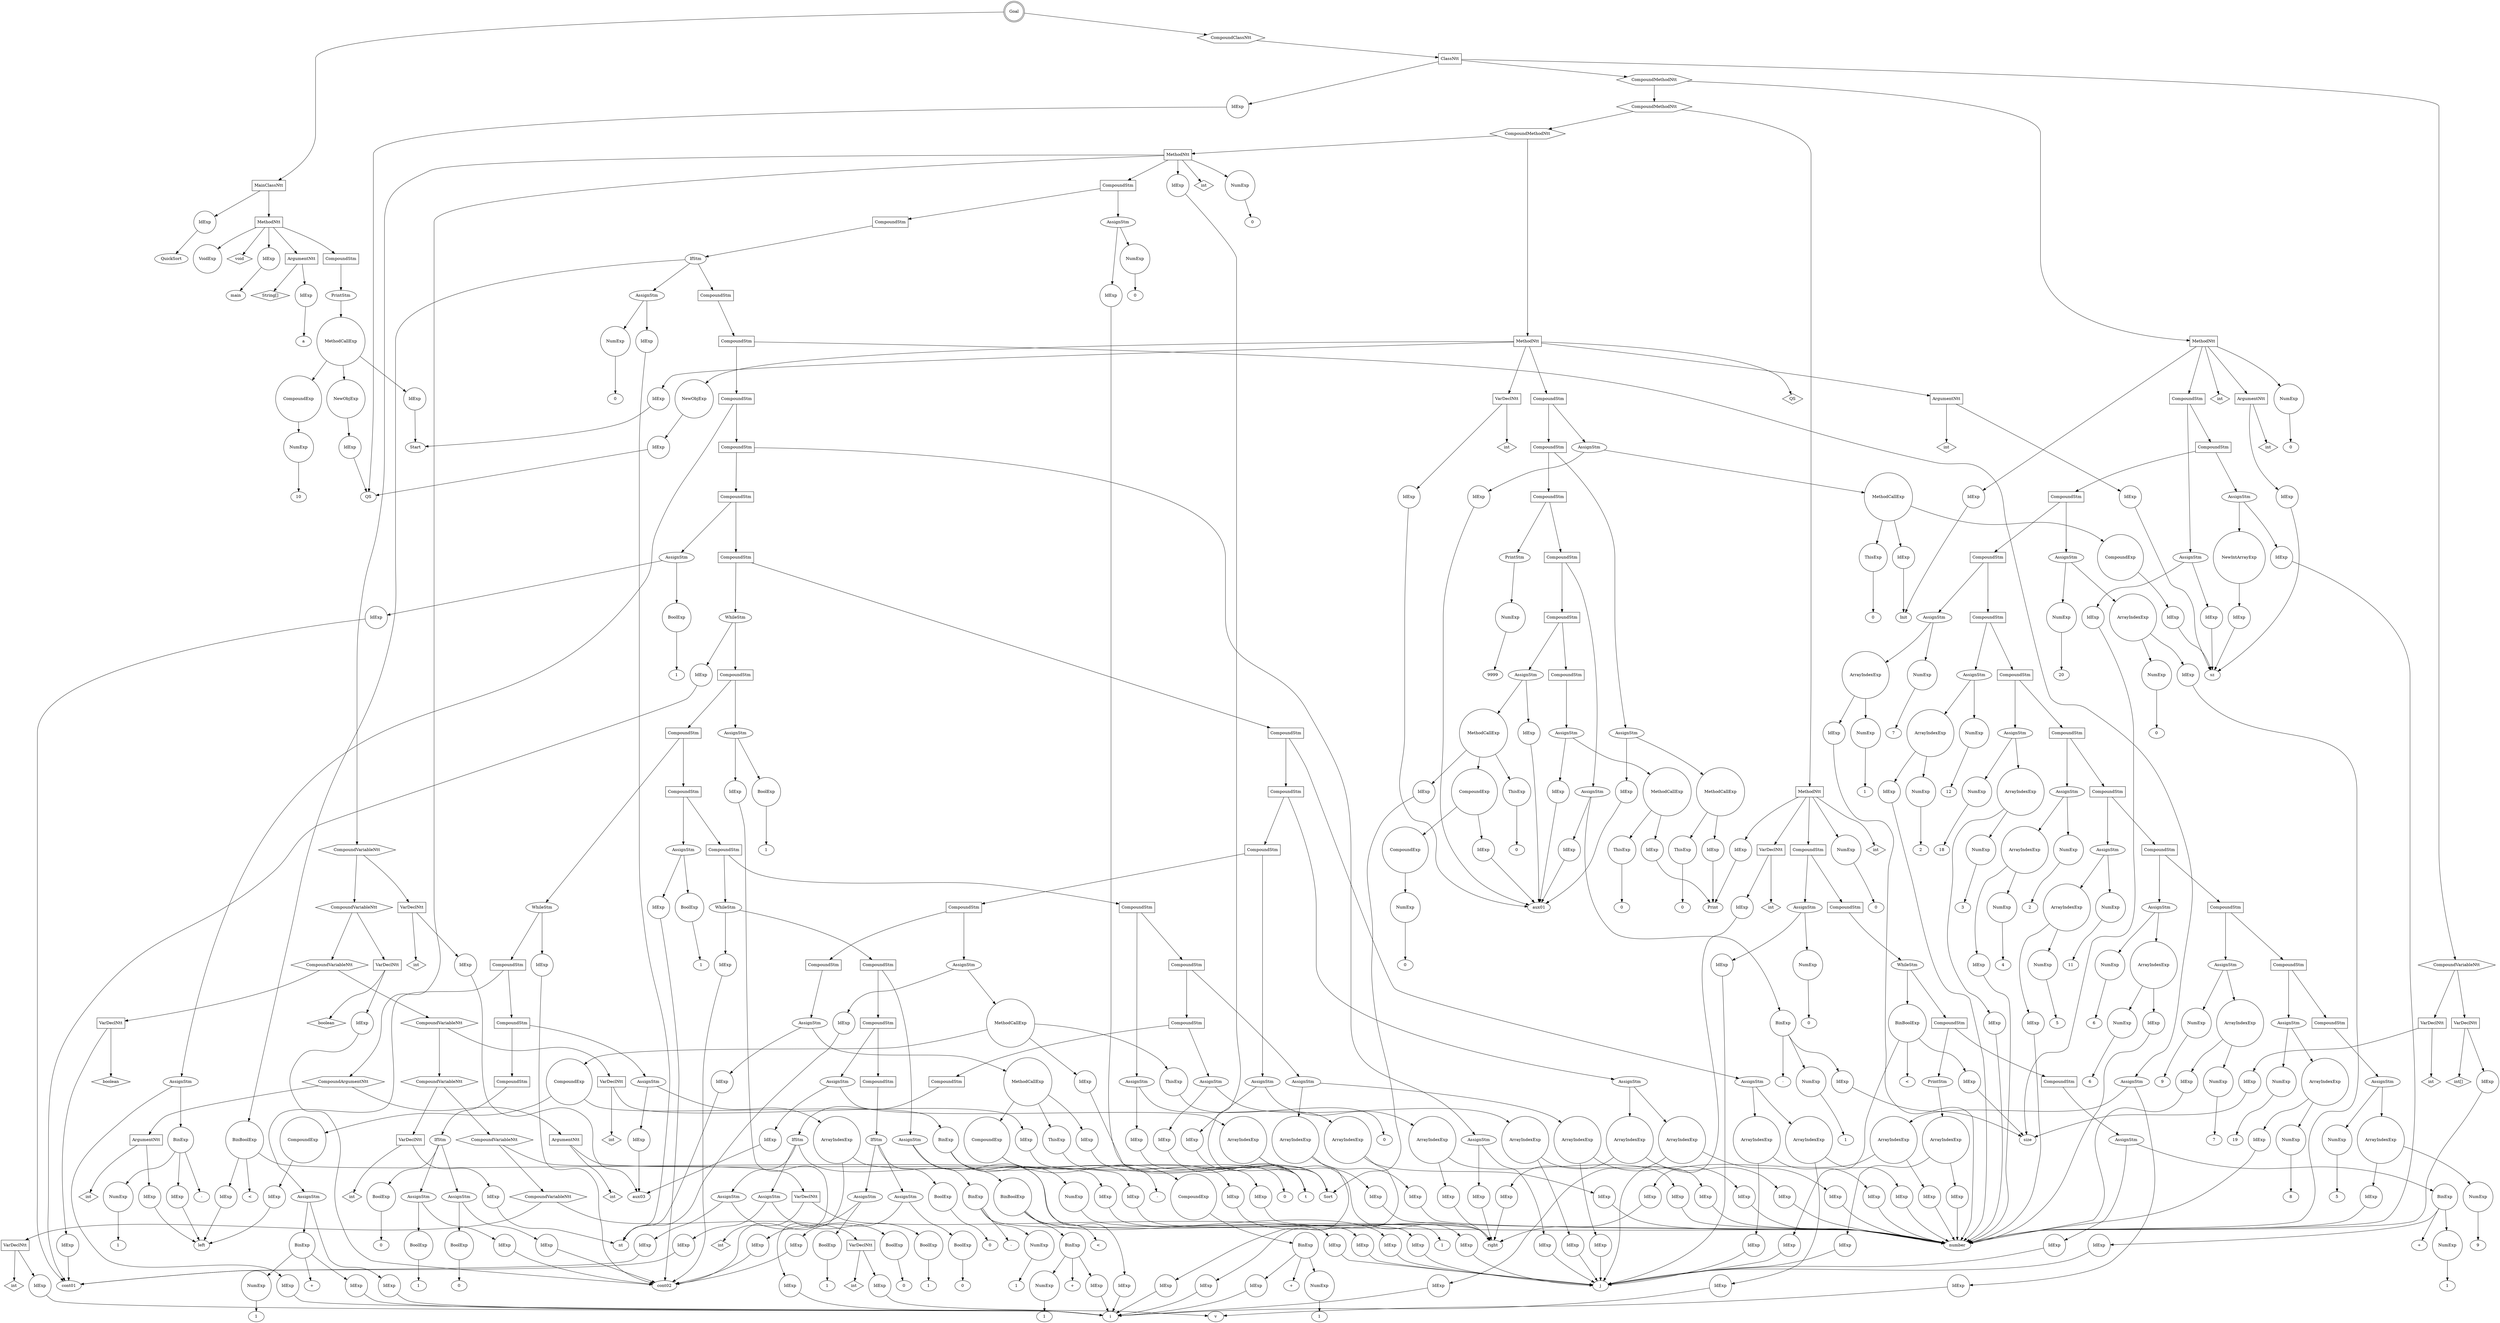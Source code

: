 digraph my_graph {
-1261397456;
-1261397456[label = "Goal", shape = "doublecircle"];
-1261397456->-1261435184;
-1261435184[label = "MainClassNtt", shape = "box"];
-1261435184->-1261434176
-1261434176[label = "IdExp", shape = "circle"];
-1261434176->-1259338288;
-1259338288[label = "QuickSort"];
-1261435184->-1250949040;
-1250949040[label = "MethodNtt", shape = "box"];
-1250949040->-1261435232;
-1261435232[label = "void", shape = "diamond" ];
-1250949040->-1261435280
-1261435280[label = "IdExp", shape = "circle"];
-1261435280->-1259338672;
-1259338672[label = "main"];
-1250949040->-1261435424;
-1261435424[label = "ArgumentNtt", shape = "box"];
-1261435424->-1261435376;
-1261435376[label = "String[]", shape = "diamond" ];
-1261435424->-1261434368
-1261434368[label = "IdExp", shape = "circle"];
-1261434368->-1259338448;
-1259338448[label = "a"];
-1250949040->-1261435136;
-1261435136[label = "CompoundStm", shape = "polygon"];
-1261435136->-1259338640;
-1259338640[label = "PrintStm", shape = "ellipse"];
-1259338640->-1261435040
-1261435040[label = "MethodCallExp", shape = "circle"];
-1261435040->-1261434608
-1261434608[label = "NewObjExp", shape = "circle"];
-1261434608->-1261434512
-1261434512[label = "IdExp", shape = "circle"];
-1261434512->-1259338512;
-1259338512[label = "QS"];
-1261435040->-1261434752
-1261434752[label = "IdExp", shape = "circle"];
-1261434752->-1259338576;
-1259338576[label = "Start"];
-1261435040->-1261434944;
-1261434944[label = "CompoundExp", shape = "circle"];
-1261434944->-1261434848
-1261434848[label = "NumExp", shape = "circle"];
-1261434848->-1261434847;
-1261434847[label = "10"];
-1250949040->-1259338736
-1259338736[label = "VoidExp", shape = "circle"];
-1261397456->-1261397408;
-1261397408[label = "CompoundClassNtt", shape = "hexagon"];
-1261397408->-1261397360;
-1261397360[label = "ClassNtt", shape = "box"];
-1261397360->-1261435712
-1261435712[label = "IdExp", shape = "circle"];
-1261435712->-1259338512;
-1259338512[label = "QS"];
-1261397360->-1261436336;
-1261436336[label = "CompoundVariableNtt", shape = "hexagon"];
-1261436336->-1261436000;
-1261436000[label = "VarDeclNtt", shape = "box"];
-1261436000->-1261435808;
-1261435808[label = "int[]", shape = "diamond" ];
-1261436000->-1261435904
-1261435904[label = "IdExp", shape = "circle"];
-1261435904->-1259338768;
-1259338768[label = "number"];
-1261436336->-1261436288;
-1261436288[label = "VarDeclNtt", shape = "box"];
-1261436288->-1261436096;
-1261436096[label = "int", shape = "diamond" ];
-1261436288->-1261436192
-1261436192[label = "IdExp", shape = "circle"];
-1261436192->-1259338832;
-1259338832[label = "size"];
-1261397360->-1261397312;
-1261397312[label = "CompoundMethodNtt", shape = "hexagon"];
-1261397312->-1261408976;
-1261408976[label = "CompoundMethodNtt", shape = "hexagon"];
-1261408976->-1261406528;
-1261406528[label = "CompoundMethodNtt", shape = "hexagon"];
-1261406528->-1250949616;
-1250949616[label = "MethodNtt", shape = "box"];
-1250949616->-1261436528;
-1261436528[label = "QS", shape = "diamond" ];
-1250949616->-1261436624
-1261436624[label = "IdExp", shape = "circle"];
-1261436624->-1259338576;
-1259338576[label = "Start"];
-1250949616->-1261436912;
-1261436912[label = "ArgumentNtt", shape = "box"];
-1261436912->-1261436720;
-1261436720[label = "int", shape = "diamond" ];
-1261436912->-1261436816
-1261436816[label = "IdExp", shape = "circle"];
-1261436816->-1259338896;
-1259338896[label = "sz"];
-1250949616->-1261431056;
-1261431056[label = "VarDeclNtt", shape = "box"];
-1261431056->-1261430864;
-1261430864[label = "int", shape = "diamond" ];
-1261431056->-1261430960
-1261430960[label = "IdExp", shape = "circle"];
-1261430960->-1259338960;
-1259338960[label = "aux01"];
-1250949616->-1261428656;
-1261428656[label = "CompoundStm", shape = "polygon"];
-1261428656->-1261428608;
-1261428608[label = "CompoundStm", shape = "polygon"];
-1261428608->-1261428560;
-1261428560[label = "CompoundStm", shape = "polygon"];
-1261428560->-1261428512;
-1261428512[label = "CompoundStm", shape = "polygon"];
-1261428512->-1261428464;
-1261428464[label = "CompoundStm", shape = "polygon"];
-1261428464->-1261428416;
-1261428416[label = "CompoundStm", shape = "polygon"];
-1261428416->-1261428368;
-1261428368[label = "AssignStm", shape = "ellipse"];
-1261428368->-1261427936
-1261427936[label = "IdExp", shape = "circle"];
-1261427936->-1259338960;
-1259338960[label = "aux01"];
-1261428368->-1261428272
-1261428272[label = "MethodCallExp", shape = "circle"];
-1261428272->-1261428032
-1261428032[label = "ThisExp", shape = "circle"];
-1261428032->-1261428031;
-1261428031[label = "0"];
-1261428272->-1261428176
-1261428176[label = "IdExp", shape = "circle"];
-1261428176->-1259339088;
-1259339088[label = "Print"];
-1261428464->-1261427840;
-1261427840[label = "AssignStm", shape = "ellipse"];
-1261427840->-1261433120
-1261433120[label = "IdExp", shape = "circle"];
-1261433120->-1259338960;
-1259338960[label = "aux01"];
-1261427840->-1261427744
-1261427744[label = "MethodCallExp", shape = "circle"];
-1261427744->-1261433216
-1261433216[label = "ThisExp", shape = "circle"];
-1261433216->-1261433215;
-1261433215[label = "0"];
-1261427744->-1261433360
-1261433360[label = "IdExp", shape = "circle"];
-1261433360->-1259339184;
-1259339184[label = "Sort"];
-1261427744->-1261433792;
-1261433792[label = "CompoundExp", shape = "circle"];
-1261433792->-1261433552;
-1261433552[label = "CompoundExp", shape = "circle"];
-1261433552->-1261433456
-1261433456[label = "NumExp", shape = "circle"];
-1261433456->-1261433455;
-1261433455[label = "0"];
-1261433792->-1261433696
-1261433696[label = "IdExp", shape = "circle"];
-1261433696->-1259338960;
-1259338960[label = "aux01"];
-1261428512->-1261433024;
-1261433024[label = "AssignStm", shape = "ellipse"];
-1261433024->-1261432592
-1261432592[label = "IdExp", shape = "circle"];
-1261432592->-1259338960;
-1259338960[label = "aux01"];
-1261433024->-1261432928;
-1261432928[label = "BinExp", shape = "circle"];
-1261432928->-1261432736
-1261432736[label = "IdExp", shape = "circle"];
-1261432736->-1259338832;
-1259338832[label = "size"];
-1261432928->-1261432927;
-1261432927[label = "-" ];
-1261432928->-1261432832
-1261432832[label = "NumExp", shape = "circle"];
-1261432832->-1261432831;
-1261432831[label = "1"];
-1261428560->-1259339152;
-1259339152[label = "PrintStm", shape = "ellipse"];
-1259339152->-1261432448
-1261432448[label = "NumExp", shape = "circle"];
-1261432448->-1261432447;
-1261432447[label = "9999"];
-1261428608->-1261432400;
-1261432400[label = "AssignStm", shape = "ellipse"];
-1261432400->-1261431968
-1261431968[label = "IdExp", shape = "circle"];
-1261431968->-1259338960;
-1259338960[label = "aux01"];
-1261432400->-1261432304
-1261432304[label = "MethodCallExp", shape = "circle"];
-1261432304->-1261432064
-1261432064[label = "ThisExp", shape = "circle"];
-1261432064->-1261432063;
-1261432063[label = "0"];
-1261432304->-1261432208
-1261432208[label = "IdExp", shape = "circle"];
-1261432208->-1259339088;
-1259339088[label = "Print"];
-1261428656->-1261431872;
-1261431872[label = "AssignStm", shape = "ellipse"];
-1261431872->-1261431200
-1261431200[label = "IdExp", shape = "circle"];
-1261431200->-1259338960;
-1259338960[label = "aux01"];
-1261431872->-1261431776
-1261431776[label = "MethodCallExp", shape = "circle"];
-1261431776->-1261431296
-1261431296[label = "ThisExp", shape = "circle"];
-1261431296->-1261431295;
-1261431295[label = "0"];
-1261431776->-1261431440
-1261431440[label = "IdExp", shape = "circle"];
-1261431440->-1259339024;
-1259339024[label = "Init"];
-1261431776->-1261431680;
-1261431680[label = "CompoundExp", shape = "circle"];
-1261431680->-1261431584
-1261431584[label = "IdExp", shape = "circle"];
-1261431584->-1259338896;
-1259338896[label = "sz"];
-1250949616->-1261428848
-1261428848[label = "NewObjExp", shape = "circle"];
-1261428848->-1261428752
-1261428752[label = "IdExp", shape = "circle"];
-1261428752->-1259338512;
-1259338512[label = "QS"];
-1261406528->-1250950320;
-1250950320[label = "MethodNtt", shape = "box"];
-1250950320->-1261428992;
-1261428992[label = "int", shape = "diamond" ];
-1250950320->-1261429088
-1261429088[label = "IdExp", shape = "circle"];
-1261429088->-1259339184;
-1259339184[label = "Sort"];
-1250950320->-1261429712;
-1261429712[label = "CompoundArgumentNtt", shape = "hexagon"];
-1261429712->-1261429376;
-1261429376[label = "ArgumentNtt", shape = "box"];
-1261429376->-1261429184;
-1261429184[label = "int", shape = "diamond" ];
-1261429376->-1261429280
-1261429280[label = "IdExp", shape = "circle"];
-1261429280->-1259339248;
-1259339248[label = "left"];
-1261429712->-1261429664;
-1261429664[label = "ArgumentNtt", shape = "box"];
-1261429664->-1261429472;
-1261429472[label = "int", shape = "diamond" ];
-1261429664->-1261429568
-1261429568[label = "IdExp", shape = "circle"];
-1261429568->-1259339312;
-1259339312[label = "right"];
-1250950320->-1261425872;
-1261425872[label = "CompoundVariableNtt", shape = "hexagon"];
-1261425872->-1261425584;
-1261425584[label = "CompoundVariableNtt", shape = "hexagon"];
-1261425584->-1261425296;
-1261425296[label = "CompoundVariableNtt", shape = "hexagon"];
-1261425296->-1261425008;
-1261425008[label = "CompoundVariableNtt", shape = "hexagon"];
-1261425008->-1261424720;
-1261424720[label = "CompoundVariableNtt", shape = "hexagon"];
-1261424720->-1261430576;
-1261430576[label = "CompoundVariableNtt", shape = "hexagon"];
-1261430576->-1261430288;
-1261430288[label = "CompoundVariableNtt", shape = "hexagon"];
-1261430288->-1261429952;
-1261429952[label = "VarDeclNtt", shape = "box"];
-1261429952->-1261429760;
-1261429760[label = "int", shape = "diamond" ];
-1261429952->-1261429856
-1261429856[label = "IdExp", shape = "circle"];
-1261429856->-1259339376;
-1259339376[label = "v"];
-1261430288->-1261430240;
-1261430240[label = "VarDeclNtt", shape = "box"];
-1261430240->-1261430048;
-1261430048[label = "int", shape = "diamond" ];
-1261430240->-1261430144
-1261430144[label = "IdExp", shape = "circle"];
-1261430144->-1259339440;
-1259339440[label = "i"];
-1261430576->-1261430528;
-1261430528[label = "VarDeclNtt", shape = "box"];
-1261430528->-1261430336;
-1261430336[label = "int", shape = "diamond" ];
-1261430528->-1261430432
-1261430432[label = "IdExp", shape = "circle"];
-1261430432->-1259339504;
-1259339504[label = "j"];
-1261424720->-1261424672;
-1261424672[label = "VarDeclNtt", shape = "box"];
-1261424672->-1261430624;
-1261430624[label = "int", shape = "diamond" ];
-1261424672->-1261430720
-1261430720[label = "IdExp", shape = "circle"];
-1261430720->-1259339568;
-1259339568[label = "nt"];
-1261425008->-1261424960;
-1261424960[label = "VarDeclNtt", shape = "box"];
-1261424960->-1261424768;
-1261424768[label = "int", shape = "diamond" ];
-1261424960->-1261424864
-1261424864[label = "IdExp", shape = "circle"];
-1261424864->-1259339632;
-1259339632[label = "t"];
-1261425296->-1261425248;
-1261425248[label = "VarDeclNtt", shape = "box"];
-1261425248->-1261425056;
-1261425056[label = "boolean", shape = "diamond" ];
-1261425248->-1261425152
-1261425152[label = "IdExp", shape = "circle"];
-1261425152->-1259339696;
-1259339696[label = "cont01"];
-1261425584->-1261425536;
-1261425536[label = "VarDeclNtt", shape = "box"];
-1261425536->-1261425344;
-1261425344[label = "boolean", shape = "diamond" ];
-1261425536->-1261425440
-1261425440[label = "IdExp", shape = "circle"];
-1261425440->-1259339760;
-1259339760[label = "cont02"];
-1261425872->-1261425824;
-1261425824[label = "VarDeclNtt", shape = "box"];
-1261425824->-1261425632;
-1261425632[label = "int", shape = "diamond" ];
-1261425824->-1261425728
-1261425728[label = "IdExp", shape = "circle"];
-1261425728->-1259335728;
-1259335728[label = "aux03"];
-1250950320->-1261406384;
-1261406384[label = "CompoundStm", shape = "polygon"];
-1261406384->-1261406336;
-1261406336[label = "CompoundStm", shape = "polygon"];
-1261406336->-1261406288;
-1261406288[label = "IfStm", shape = "ellipse"];
-1261406288->-1261426496;
-1261426496[label = "BinBoolExp", shape = "circle"];
-1261426496->-1261426256
-1261426256[label = "IdExp", shape = "circle"];
-1261426256->-1259339248;
-1259339248[label = "left"];
-1261426496->-1261426495;
-1261426495[label = "<" ];
-1261426496->-1261426400
-1261426400[label = "IdExp", shape = "circle"];
-1261426400->-1259339312;
-1259339312[label = "right"];
-1261406288->-1261412096;
-1261412096[label = "CompoundStm", shape = "polygon"];
-1261412096->-1261412048;
-1261412048[label = "CompoundStm", shape = "polygon"];
-1261412048->-1261412000;
-1261412000[label = "CompoundStm", shape = "polygon"];
-1261412000->-1261411952;
-1261411952[label = "CompoundStm", shape = "polygon"];
-1261411952->-1261411904;
-1261411904[label = "CompoundStm", shape = "polygon"];
-1261411904->-1261411856;
-1261411856[label = "CompoundStm", shape = "polygon"];
-1261411856->-1261411808;
-1261411808[label = "CompoundStm", shape = "polygon"];
-1261411808->-1261411760;
-1261411760[label = "CompoundStm", shape = "polygon"];
-1261411760->-1261411712;
-1261411712[label = "CompoundStm", shape = "polygon"];
-1261411712->-1261411664;
-1261411664[label = "CompoundStm", shape = "polygon"];
-1261411664->-1261411616;
-1261411616[label = "CompoundStm", shape = "polygon"];
-1261411616->-1261411568;
-1261411568[label = "AssignStm", shape = "ellipse"];
-1261411568->-1261410464
-1261410464[label = "IdExp", shape = "circle"];
-1261410464->-1259339568;
-1259339568[label = "nt"];
-1261411568->-1261411472
-1261411472[label = "MethodCallExp", shape = "circle"];
-1261411472->-1261410560
-1261410560[label = "ThisExp", shape = "circle"];
-1261410560->-1261410559;
-1261410559[label = "0"];
-1261411472->-1261410704
-1261410704[label = "IdExp", shape = "circle"];
-1261410704->-1259339184;
-1259339184[label = "Sort"];
-1261411472->-1261411376;
-1261411376[label = "CompoundExp", shape = "circle"];
-1261411376->-1261411136;
-1261411136[label = "CompoundExp", shape = "circle"];
-1261411136->-1261411040;
-1261411040[label = "BinExp", shape = "circle"];
-1261411040->-1261410848
-1261410848[label = "IdExp", shape = "circle"];
-1261410848->-1259339440;
-1259339440[label = "i"];
-1261411040->-1261411039;
-1261411039[label = "+" ];
-1261411040->-1261410944
-1261410944[label = "NumExp", shape = "circle"];
-1261410944->-1261410943;
-1261410943[label = "1"];
-1261411376->-1261411280
-1261411280[label = "IdExp", shape = "circle"];
-1261411280->-1259339312;
-1259339312[label = "right"];
-1261411664->-1261410368;
-1261410368[label = "AssignStm", shape = "ellipse"];
-1261410368->-1261415408
-1261415408[label = "IdExp", shape = "circle"];
-1261415408->-1259339568;
-1259339568[label = "nt"];
-1261410368->-1261410272
-1261410272[label = "MethodCallExp", shape = "circle"];
-1261410272->-1261409360
-1261409360[label = "ThisExp", shape = "circle"];
-1261409360->-1261409359;
-1261409359[label = "0"];
-1261410272->-1261409504
-1261409504[label = "IdExp", shape = "circle"];
-1261409504->-1259339184;
-1259339184[label = "Sort"];
-1261410272->-1261410176;
-1261410176[label = "CompoundExp", shape = "circle"];
-1261410176->-1261409744;
-1261409744[label = "CompoundExp", shape = "circle"];
-1261409744->-1261409648
-1261409648[label = "IdExp", shape = "circle"];
-1261409648->-1259339248;
-1259339248[label = "left"];
-1261410176->-1261410080;
-1261410080[label = "BinExp", shape = "circle"];
-1261410080->-1261409888
-1261409888[label = "IdExp", shape = "circle"];
-1261409888->-1259339440;
-1259339440[label = "i"];
-1261410080->-1261410079;
-1261410079[label = "-" ];
-1261410080->-1261409984
-1261409984[label = "NumExp", shape = "circle"];
-1261409984->-1261409983;
-1261409983[label = "1"];
-1261411712->-1261415312;
-1261415312[label = "AssignStm", shape = "ellipse"];
-1261415312->-1261415072
-1261415072[label = "ArrayIndexExp", shape = "circle"];
-1261415072->-1261414832
-1261414832[label = "IdExp", shape = "circle"];
-1261414832->-1259338768;
-1259338768[label = "number"];
-1261415072->-1261414976
-1261414976[label = "IdExp", shape = "circle"];
-1261414976->-1259339312;
-1259339312[label = "right"];
-1261415312->-1261415216
-1261415216[label = "IdExp", shape = "circle"];
-1261415216->-1259339632;
-1259339632[label = "t"];
-1261411760->-1261414736;
-1261414736[label = "AssignStm", shape = "ellipse"];
-1261414736->-1261414256
-1261414256[label = "ArrayIndexExp", shape = "circle"];
-1261414256->-1261414016
-1261414016[label = "IdExp", shape = "circle"];
-1261414016->-1259338768;
-1259338768[label = "number"];
-1261414256->-1261414160
-1261414160[label = "IdExp", shape = "circle"];
-1261414160->-1259339440;
-1259339440[label = "i"];
-1261414736->-1261414640
-1261414640[label = "ArrayIndexExp", shape = "circle"];
-1261414640->-1261414400
-1261414400[label = "IdExp", shape = "circle"];
-1261414400->-1259338768;
-1259338768[label = "number"];
-1261414640->-1261414544
-1261414544[label = "IdExp", shape = "circle"];
-1261414544->-1259339312;
-1259339312[label = "right"];
-1261411808->-1261413920;
-1261413920[label = "AssignStm", shape = "ellipse"];
-1261413920->-1261413440
-1261413440[label = "ArrayIndexExp", shape = "circle"];
-1261413440->-1261413200
-1261413200[label = "IdExp", shape = "circle"];
-1261413200->-1259338768;
-1259338768[label = "number"];
-1261413440->-1261413344
-1261413344[label = "IdExp", shape = "circle"];
-1261413344->-1259339504;
-1259339504[label = "j"];
-1261413920->-1261413824
-1261413824[label = "ArrayIndexExp", shape = "circle"];
-1261413824->-1261413584
-1261413584[label = "IdExp", shape = "circle"];
-1261413584->-1259338768;
-1259338768[label = "number"];
-1261413824->-1261413728
-1261413728[label = "IdExp", shape = "circle"];
-1261413728->-1259339440;
-1259339440[label = "i"];
-1261411856->-1261413104;
-1261413104[label = "WhileStm", shape = "ellipse"];
-1261413104->-1261422224
-1261422224[label = "IdExp", shape = "circle"];
-1261422224->-1259339696;
-1259339696[label = "cont01"];
-1261413104->-1261413056;
-1261413056[label = "CompoundStm", shape = "polygon"];
-1261413056->-1261413008;
-1261413008[label = "CompoundStm", shape = "polygon"];
-1261413008->-1261412960;
-1261412960[label = "CompoundStm", shape = "polygon"];
-1261412960->-1261412912;
-1261412912[label = "CompoundStm", shape = "polygon"];
-1261412912->-1261412864;
-1261412864[label = "CompoundStm", shape = "polygon"];
-1261412864->-1261412816;
-1261412816[label = "CompoundStm", shape = "polygon"];
-1261412816->-1261412768;
-1261412768[label = "CompoundStm", shape = "polygon"];
-1261412768->-1261412720;
-1261412720[label = "CompoundStm", shape = "polygon"];
-1261412720->-1261412672;
-1261412672[label = "IfStm", shape = "ellipse"];
-1261412672->-1261418144;
-1261418144[label = "BinBoolExp", shape = "circle"];
-1261418144->-1261417712
-1261417712[label = "IdExp", shape = "circle"];
-1261417712->-1259339504;
-1259339504[label = "j"];
-1261418144->-1261418143;
-1261418143[label = "<" ];
-1261418144->-1261418048;
-1261418048[label = "BinExp", shape = "circle"];
-1261418048->-1261417856
-1261417856[label = "IdExp", shape = "circle"];
-1261417856->-1259339440;
-1259339440[label = "i"];
-1261418048->-1261418047;
-1261418047[label = "+" ];
-1261418048->-1261417952
-1261417952[label = "NumExp", shape = "circle"];
-1261417952->-1261417951;
-1261417951[label = "1"];
-1261412672->-1261418480;
-1261418480[label = "AssignStm", shape = "ellipse"];
-1261418480->-1261418288
-1261418288[label = "IdExp", shape = "circle"];
-1261418288->-1259339696;
-1259339696[label = "cont01"];
-1261418480->-1261418384
-1261418384[label = "BoolExp", shape = "circle"];
-1261418384->-1261418383;
-1261418383[label = "0"];
-1261412672->-1261412624;
-1261412624[label = "AssignStm", shape = "ellipse"];
-1261412624->-1261412432
-1261412432[label = "IdExp", shape = "circle"];
-1261412432->-1259339696;
-1259339696[label = "cont01"];
-1261412624->-1261412528
-1261412528[label = "BoolExp", shape = "circle"];
-1261412528->-1261412527;
-1261412527[label = "1"];
-1261412768->-1261417616;
-1261417616[label = "AssignStm", shape = "ellipse"];
-1261417616->-1261417376
-1261417376[label = "ArrayIndexExp", shape = "circle"];
-1261417376->-1261417136
-1261417136[label = "IdExp", shape = "circle"];
-1261417136->-1259338768;
-1259338768[label = "number"];
-1261417376->-1261417280
-1261417280[label = "IdExp", shape = "circle"];
-1261417280->-1259339504;
-1259339504[label = "j"];
-1261417616->-1261417520
-1261417520[label = "IdExp", shape = "circle"];
-1261417520->-1259339632;
-1259339632[label = "t"];
-1261412816->-1261417040;
-1261417040[label = "AssignStm", shape = "ellipse"];
-1261417040->-1261416560
-1261416560[label = "ArrayIndexExp", shape = "circle"];
-1261416560->-1261416320
-1261416320[label = "IdExp", shape = "circle"];
-1261416320->-1259338768;
-1259338768[label = "number"];
-1261416560->-1261416464
-1261416464[label = "IdExp", shape = "circle"];
-1261416464->-1259339440;
-1259339440[label = "i"];
-1261417040->-1261416944
-1261416944[label = "ArrayIndexExp", shape = "circle"];
-1261416944->-1261416704
-1261416704[label = "IdExp", shape = "circle"];
-1261416704->-1259338768;
-1259338768[label = "number"];
-1261416944->-1261416848
-1261416848[label = "IdExp", shape = "circle"];
-1261416848->-1259339504;
-1259339504[label = "j"];
-1261412864->-1261416224;
-1261416224[label = "AssignStm", shape = "ellipse"];
-1261416224->-1261415744
-1261415744[label = "IdExp", shape = "circle"];
-1261415744->-1259339632;
-1259339632[label = "t"];
-1261416224->-1261416128
-1261416128[label = "ArrayIndexExp", shape = "circle"];
-1261416128->-1261415888
-1261415888[label = "IdExp", shape = "circle"];
-1261415888->-1259338768;
-1259338768[label = "number"];
-1261416128->-1261416032
-1261416032[label = "IdExp", shape = "circle"];
-1261416032->-1259339440;
-1259339440[label = "i"];
-1261412912->-1261415648;
-1261415648[label = "WhileStm", shape = "ellipse"];
-1261415648->-1261419344
-1261419344[label = "IdExp", shape = "circle"];
-1261419344->-1259339760;
-1259339760[label = "cont02"];
-1261415648->-1261415600;
-1261415600[label = "CompoundStm", shape = "polygon"];
-1261415600->-1261415552;
-1261415552[label = "CompoundStm", shape = "polygon"];
-1261415552->-1261415504;
-1261415504[label = "CompoundStm", shape = "polygon"];
-1261415504->-1261415456;
-1261415456[label = "IfStm", shape = "ellipse"];
-1261415456->-1261420928
-1261420928[label = "BoolExp", shape = "circle"];
-1261420928->-1261420927;
-1261420927[label = "0"];
-1261415456->-1261421264;
-1261421264[label = "AssignStm", shape = "ellipse"];
-1261421264->-1261421072
-1261421072[label = "IdExp", shape = "circle"];
-1261421072->-1259339760;
-1259339760[label = "cont02"];
-1261421264->-1261421168
-1261421168[label = "BoolExp", shape = "circle"];
-1261421168->-1261421167;
-1261421167[label = "0"];
-1261415456->-1261421552;
-1261421552[label = "AssignStm", shape = "ellipse"];
-1261421552->-1261421360
-1261421360[label = "IdExp", shape = "circle"];
-1261421360->-1259339760;
-1259339760[label = "cont02"];
-1261421552->-1261421456
-1261421456[label = "BoolExp", shape = "circle"];
-1261421456->-1261421455;
-1261421455[label = "1"];
-1261415552->-1261420496;
-1261420496[label = "AssignStm", shape = "ellipse"];
-1261420496->-1261420016
-1261420016[label = "IdExp", shape = "circle"];
-1261420016->-1259335728;
-1259335728[label = "aux03"];
-1261420496->-1261420400
-1261420400[label = "ArrayIndexExp", shape = "circle"];
-1261420400->-1261420160
-1261420160[label = "IdExp", shape = "circle"];
-1261420160->-1259338768;
-1259338768[label = "number"];
-1261420400->-1261420304
-1261420304[label = "IdExp", shape = "circle"];
-1261420304->-1259339504;
-1259339504[label = "j"];
-1261415600->-1261419920;
-1261419920[label = "AssignStm", shape = "ellipse"];
-1261419920->-1261419488
-1261419488[label = "IdExp", shape = "circle"];
-1261419488->-1259339504;
-1259339504[label = "j"];
-1261419920->-1261419824;
-1261419824[label = "BinExp", shape = "circle"];
-1261419824->-1261419632
-1261419632[label = "IdExp", shape = "circle"];
-1261419632->-1259339504;
-1259339504[label = "j"];
-1261419824->-1261419823;
-1261419823[label = "-" ];
-1261419824->-1261419728
-1261419728[label = "NumExp", shape = "circle"];
-1261419728->-1261419727;
-1261419727[label = "1"];
-1261412960->-1261419248;
-1261419248[label = "AssignStm", shape = "ellipse"];
-1261419248->-1261419056
-1261419056[label = "IdExp", shape = "circle"];
-1261419056->-1259339760;
-1259339760[label = "cont02"];
-1261419248->-1261419152
-1261419152[label = "BoolExp", shape = "circle"];
-1261419152->-1261419151;
-1261419151[label = "1"];
-1261413008->-1261418960;
-1261418960[label = "WhileStm", shape = "ellipse"];
-1261418960->-1261422656
-1261422656[label = "IdExp", shape = "circle"];
-1261422656->-1259339760;
-1259339760[label = "cont02"];
-1261418960->-1261418912;
-1261418912[label = "CompoundStm", shape = "polygon"];
-1261418912->-1261418864;
-1261418864[label = "CompoundStm", shape = "polygon"];
-1261418864->-1261418816;
-1261418816[label = "CompoundStm", shape = "polygon"];
-1261418816->-1261418768;
-1261418768[label = "IfStm", shape = "ellipse"];
-1261418768->-1261424240
-1261424240[label = "BoolExp", shape = "circle"];
-1261424240->-1261424239;
-1261424239[label = "0"];
-1261418768->-1261424576;
-1261424576[label = "AssignStm", shape = "ellipse"];
-1261424576->-1261424384
-1261424384[label = "IdExp", shape = "circle"];
-1261424384->-1259339760;
-1259339760[label = "cont02"];
-1261424576->-1261424480
-1261424480[label = "BoolExp", shape = "circle"];
-1261424480->-1261424479;
-1261424479[label = "0"];
-1261418768->-1261418720;
-1261418720[label = "AssignStm", shape = "ellipse"];
-1261418720->-1261418528
-1261418528[label = "IdExp", shape = "circle"];
-1261418528->-1259339760;
-1259339760[label = "cont02"];
-1261418720->-1261418624
-1261418624[label = "BoolExp", shape = "circle"];
-1261418624->-1261418623;
-1261418623[label = "1"];
-1261418864->-1261423808;
-1261423808[label = "AssignStm", shape = "ellipse"];
-1261423808->-1261423328
-1261423328[label = "IdExp", shape = "circle"];
-1261423328->-1259335728;
-1259335728[label = "aux03"];
-1261423808->-1261423712
-1261423712[label = "ArrayIndexExp", shape = "circle"];
-1261423712->-1261423472
-1261423472[label = "IdExp", shape = "circle"];
-1261423472->-1259338768;
-1259338768[label = "number"];
-1261423712->-1261423616
-1261423616[label = "IdExp", shape = "circle"];
-1261423616->-1259339440;
-1259339440[label = "i"];
-1261418912->-1261423232;
-1261423232[label = "AssignStm", shape = "ellipse"];
-1261423232->-1261422800
-1261422800[label = "IdExp", shape = "circle"];
-1261422800->-1259339440;
-1259339440[label = "i"];
-1261423232->-1261423136;
-1261423136[label = "BinExp", shape = "circle"];
-1261423136->-1261422944
-1261422944[label = "IdExp", shape = "circle"];
-1261422944->-1259339440;
-1259339440[label = "i"];
-1261423136->-1261423135;
-1261423135[label = "+" ];
-1261423136->-1261423040
-1261423040[label = "NumExp", shape = "circle"];
-1261423040->-1261423039;
-1261423039[label = "1"];
-1261413056->-1261422560;
-1261422560[label = "AssignStm", shape = "ellipse"];
-1261422560->-1261422368
-1261422368[label = "IdExp", shape = "circle"];
-1261422368->-1259339760;
-1259339760[label = "cont02"];
-1261422560->-1261422464
-1261422464[label = "BoolExp", shape = "circle"];
-1261422464->-1261422463;
-1261422463[label = "1"];
-1261411904->-1261422128;
-1261422128[label = "AssignStm", shape = "ellipse"];
-1261422128->-1261421936
-1261421936[label = "IdExp", shape = "circle"];
-1261421936->-1259339696;
-1259339696[label = "cont01"];
-1261422128->-1261422032
-1261422032[label = "BoolExp", shape = "circle"];
-1261422032->-1261422031;
-1261422031[label = "1"];
-1261411952->-1261421840;
-1261421840[label = "AssignStm", shape = "ellipse"];
-1261421840->-1261421600
-1261421600[label = "IdExp", shape = "circle"];
-1261421600->-1259339504;
-1259339504[label = "j"];
-1261421840->-1261421744
-1261421744[label = "IdExp", shape = "circle"];
-1261421744->-1259339312;
-1259339312[label = "right"];
-1261412000->-1261427648;
-1261427648[label = "AssignStm", shape = "ellipse"];
-1261427648->-1261427216
-1261427216[label = "IdExp", shape = "circle"];
-1261427216->-1259339440;
-1259339440[label = "i"];
-1261427648->-1261427552;
-1261427552[label = "BinExp", shape = "circle"];
-1261427552->-1261427360
-1261427360[label = "IdExp", shape = "circle"];
-1261427360->-1259339248;
-1259339248[label = "left"];
-1261427552->-1261427551;
-1261427551[label = "-" ];
-1261427552->-1261427456
-1261427456[label = "NumExp", shape = "circle"];
-1261427456->-1261427455;
-1261427455[label = "1"];
-1261412048->-1261427120;
-1261427120[label = "AssignStm", shape = "ellipse"];
-1261427120->-1261426640
-1261426640[label = "IdExp", shape = "circle"];
-1261426640->-1259339376;
-1259339376[label = "v"];
-1261427120->-1261427024
-1261427024[label = "ArrayIndexExp", shape = "circle"];
-1261427024->-1261426784
-1261426784[label = "IdExp", shape = "circle"];
-1261426784->-1259338768;
-1259338768[label = "number"];
-1261427024->-1261426928
-1261426928[label = "IdExp", shape = "circle"];
-1261426928->-1259339312;
-1259339312[label = "right"];
-1261406288->-1261406240;
-1261406240[label = "AssignStm", shape = "ellipse"];
-1261406240->-1261412192
-1261412192[label = "IdExp", shape = "circle"];
-1261412192->-1259339568;
-1259339568[label = "nt"];
-1261406240->-1261412288
-1261412288[label = "NumExp", shape = "circle"];
-1261412288->-1261412287;
-1261412287[label = "0"];
-1261406384->-1261426160;
-1261426160[label = "AssignStm", shape = "ellipse"];
-1261426160->-1261425968
-1261425968[label = "IdExp", shape = "circle"];
-1261425968->-1259339632;
-1259339632[label = "t"];
-1261426160->-1261426064
-1261426064[label = "NumExp", shape = "circle"];
-1261426064->-1261426063;
-1261426063[label = "0"];
-1250950320->-1261406432
-1261406432[label = "NumExp", shape = "circle"];
-1261406432->-1261406431;
-1261406431[label = "0"];
-1261408976->-1250950384;
-1250950384[label = "MethodNtt", shape = "box"];
-1250950384->-1261406576;
-1261406576[label = "int", shape = "diamond" ];
-1250950384->-1261406672
-1261406672[label = "IdExp", shape = "circle"];
-1261406672->-1259339088;
-1259339088[label = "Print"];
-1250950384->-1261406960;
-1261406960[label = "VarDeclNtt", shape = "box"];
-1261406960->-1261406768;
-1261406768[label = "int", shape = "diamond" ];
-1261406960->-1261406864
-1261406864[label = "IdExp", shape = "circle"];
-1261406864->-1259339504;
-1259339504[label = "j"];
-1250950384->-1261408832;
-1261408832[label = "CompoundStm", shape = "polygon"];
-1261408832->-1261408784;
-1261408784[label = "CompoundStm", shape = "polygon"];
-1261408784->-1261408736;
-1261408736[label = "WhileStm", shape = "ellipse"];
-1261408736->-1261407632;
-1261407632[label = "BinBoolExp", shape = "circle"];
-1261407632->-1261407392
-1261407392[label = "IdExp", shape = "circle"];
-1261407392->-1259339504;
-1259339504[label = "j"];
-1261407632->-1261407631;
-1261407631[label = "<" ];
-1261407632->-1261407536
-1261407536[label = "IdExp", shape = "circle"];
-1261407536->-1259338832;
-1259338832[label = "size"];
-1261408736->-1261408688;
-1261408688[label = "CompoundStm", shape = "polygon"];
-1261408688->-1261408640;
-1261408640[label = "CompoundStm", shape = "polygon"];
-1261408640->-1261408592;
-1261408592[label = "AssignStm", shape = "ellipse"];
-1261408592->-1261408160
-1261408160[label = "IdExp", shape = "circle"];
-1261408160->-1259339504;
-1259339504[label = "j"];
-1261408592->-1261408496;
-1261408496[label = "BinExp", shape = "circle"];
-1261408496->-1261408304
-1261408304[label = "IdExp", shape = "circle"];
-1261408304->-1259339504;
-1259339504[label = "j"];
-1261408496->-1261408495;
-1261408495[label = "+" ];
-1261408496->-1261408400
-1261408400[label = "NumExp", shape = "circle"];
-1261408400->-1261408399;
-1261408399[label = "1"];
-1261408688->-1259335792;
-1259335792[label = "PrintStm", shape = "ellipse"];
-1259335792->-1261408016
-1261408016[label = "ArrayIndexExp", shape = "circle"];
-1261408016->-1261407776
-1261407776[label = "IdExp", shape = "circle"];
-1261407776->-1259338768;
-1259338768[label = "number"];
-1261408016->-1261407920
-1261407920[label = "IdExp", shape = "circle"];
-1261407920->-1259339504;
-1259339504[label = "j"];
-1261408832->-1261407296;
-1261407296[label = "AssignStm", shape = "ellipse"];
-1261407296->-1261407104
-1261407104[label = "IdExp", shape = "circle"];
-1261407104->-1259339504;
-1259339504[label = "j"];
-1261407296->-1261407200
-1261407200[label = "NumExp", shape = "circle"];
-1261407200->-1261407199;
-1261407199[label = "0"];
-1250950384->-1261408880
-1261408880[label = "NumExp", shape = "circle"];
-1261408880->-1261408879;
-1261408879[label = "0"];
-1261397312->-1250950448;
-1250950448[label = "MethodNtt", shape = "box"];
-1250950448->-1261409024;
-1261409024[label = "int", shape = "diamond" ];
-1250950448->-1261409120
-1261409120[label = "IdExp", shape = "circle"];
-1261409120->-1259339024;
-1259339024[label = "Init"];
-1250950448->-1261403264;
-1261403264[label = "ArgumentNtt", shape = "box"];
-1261403264->-1261409216;
-1261409216[label = "int", shape = "diamond" ];
-1261403264->-1261403168
-1261403168[label = "IdExp", shape = "circle"];
-1261403168->-1259338896;
-1259338896[label = "sz"];
-1250950448->-1261397168;
-1261397168[label = "CompoundStm", shape = "polygon"];
-1261397168->-1261397120;
-1261397120[label = "CompoundStm", shape = "polygon"];
-1261397120->-1261397072;
-1261397072[label = "CompoundStm", shape = "polygon"];
-1261397072->-1261397024;
-1261397024[label = "CompoundStm", shape = "polygon"];
-1261397024->-1261403120;
-1261403120[label = "CompoundStm", shape = "polygon"];
-1261403120->-1261403072;
-1261403072[label = "CompoundStm", shape = "polygon"];
-1261403072->-1261403024;
-1261403024[label = "CompoundStm", shape = "polygon"];
-1261403024->-1261402976;
-1261402976[label = "CompoundStm", shape = "polygon"];
-1261402976->-1261402928;
-1261402928[label = "CompoundStm", shape = "polygon"];
-1261402928->-1261402880;
-1261402880[label = "CompoundStm", shape = "polygon"];
-1261402880->-1261402832;
-1261402832[label = "CompoundStm", shape = "polygon"];
-1261402832->-1261402784;
-1261402784[label = "CompoundStm", shape = "polygon"];
-1261402784->-1261402736;
-1261402736[label = "AssignStm", shape = "ellipse"];
-1261402736->-1261402544
-1261402544[label = "ArrayIndexExp", shape = "circle"];
-1261402544->-1261402352
-1261402352[label = "IdExp", shape = "circle"];
-1261402352->-1259338768;
-1259338768[label = "number"];
-1261402544->-1261402448
-1261402448[label = "NumExp", shape = "circle"];
-1261402448->-1261402447;
-1261402447[label = "9"];
-1261402736->-1261402640
-1261402640[label = "NumExp", shape = "circle"];
-1261402640->-1261402639;
-1261402639[label = "5"];
-1261402832->-1261402256;
-1261402256[label = "AssignStm", shape = "ellipse"];
-1261402256->-1261402064
-1261402064[label = "ArrayIndexExp", shape = "circle"];
-1261402064->-1261401872
-1261401872[label = "IdExp", shape = "circle"];
-1261401872->-1259338768;
-1259338768[label = "number"];
-1261402064->-1261401968
-1261401968[label = "NumExp", shape = "circle"];
-1261401968->-1261401967;
-1261401967[label = "8"];
-1261402256->-1261402160
-1261402160[label = "NumExp", shape = "circle"];
-1261402160->-1261402159;
-1261402159[label = "19"];
-1261402880->-1261401776;
-1261401776[label = "AssignStm", shape = "ellipse"];
-1261401776->-1261401584
-1261401584[label = "ArrayIndexExp", shape = "circle"];
-1261401584->-1261401392
-1261401392[label = "IdExp", shape = "circle"];
-1261401392->-1259338768;
-1259338768[label = "number"];
-1261401584->-1261401488
-1261401488[label = "NumExp", shape = "circle"];
-1261401488->-1261401487;
-1261401487[label = "7"];
-1261401776->-1261401680
-1261401680[label = "NumExp", shape = "circle"];
-1261401680->-1261401679;
-1261401679[label = "9"];
-1261402928->-1261401296;
-1261401296[label = "AssignStm", shape = "ellipse"];
-1261401296->-1261401104
-1261401104[label = "ArrayIndexExp", shape = "circle"];
-1261401104->-1261400912
-1261400912[label = "IdExp", shape = "circle"];
-1261400912->-1259338768;
-1259338768[label = "number"];
-1261401104->-1261401008
-1261401008[label = "NumExp", shape = "circle"];
-1261401008->-1261401007;
-1261401007[label = "6"];
-1261401296->-1261401200
-1261401200[label = "NumExp", shape = "circle"];
-1261401200->-1261401199;
-1261401199[label = "6"];
-1261402976->-1261400816;
-1261400816[label = "AssignStm", shape = "ellipse"];
-1261400816->-1261400624
-1261400624[label = "ArrayIndexExp", shape = "circle"];
-1261400624->-1261400432
-1261400432[label = "IdExp", shape = "circle"];
-1261400432->-1259338768;
-1259338768[label = "number"];
-1261400624->-1261400528
-1261400528[label = "NumExp", shape = "circle"];
-1261400528->-1261400527;
-1261400527[label = "5"];
-1261400816->-1261400720
-1261400720[label = "NumExp", shape = "circle"];
-1261400720->-1261400719;
-1261400719[label = "11"];
-1261403024->-1261400336;
-1261400336[label = "AssignStm", shape = "ellipse"];
-1261400336->-1261400144
-1261400144[label = "ArrayIndexExp", shape = "circle"];
-1261400144->-1261406096
-1261406096[label = "IdExp", shape = "circle"];
-1261406096->-1259338768;
-1259338768[label = "number"];
-1261400144->-1261406192
-1261406192[label = "NumExp", shape = "circle"];
-1261406192->-1261406191;
-1261406191[label = "4"];
-1261400336->-1261400240
-1261400240[label = "NumExp", shape = "circle"];
-1261400240->-1261400239;
-1261400239[label = "2"];
-1261403072->-1261406000;
-1261406000[label = "AssignStm", shape = "ellipse"];
-1261406000->-1261405808
-1261405808[label = "ArrayIndexExp", shape = "circle"];
-1261405808->-1261405616
-1261405616[label = "IdExp", shape = "circle"];
-1261405616->-1259338768;
-1259338768[label = "number"];
-1261405808->-1261405712
-1261405712[label = "NumExp", shape = "circle"];
-1261405712->-1261405711;
-1261405711[label = "3"];
-1261406000->-1261405904
-1261405904[label = "NumExp", shape = "circle"];
-1261405904->-1261405903;
-1261405903[label = "18"];
-1261403120->-1261405520;
-1261405520[label = "AssignStm", shape = "ellipse"];
-1261405520->-1261405328
-1261405328[label = "ArrayIndexExp", shape = "circle"];
-1261405328->-1261405136
-1261405136[label = "IdExp", shape = "circle"];
-1261405136->-1259338768;
-1259338768[label = "number"];
-1261405328->-1261405232
-1261405232[label = "NumExp", shape = "circle"];
-1261405232->-1261405231;
-1261405231[label = "2"];
-1261405520->-1261405424
-1261405424[label = "NumExp", shape = "circle"];
-1261405424->-1261405423;
-1261405423[label = "12"];
-1261397024->-1261405040;
-1261405040[label = "AssignStm", shape = "ellipse"];
-1261405040->-1261404848
-1261404848[label = "ArrayIndexExp", shape = "circle"];
-1261404848->-1261404656
-1261404656[label = "IdExp", shape = "circle"];
-1261404656->-1259338768;
-1259338768[label = "number"];
-1261404848->-1261404752
-1261404752[label = "NumExp", shape = "circle"];
-1261404752->-1261404751;
-1261404751[label = "1"];
-1261405040->-1261404944
-1261404944[label = "NumExp", shape = "circle"];
-1261404944->-1261404943;
-1261404943[label = "7"];
-1261397072->-1261404560;
-1261404560[label = "AssignStm", shape = "ellipse"];
-1261404560->-1261404368
-1261404368[label = "ArrayIndexExp", shape = "circle"];
-1261404368->-1261404176
-1261404176[label = "IdExp", shape = "circle"];
-1261404176->-1259338768;
-1259338768[label = "number"];
-1261404368->-1261404272
-1261404272[label = "NumExp", shape = "circle"];
-1261404272->-1261404271;
-1261404271[label = "0"];
-1261404560->-1261404464
-1261404464[label = "NumExp", shape = "circle"];
-1261404464->-1261404463;
-1261404463[label = "20"];
-1261397120->-1261404080;
-1261404080[label = "AssignStm", shape = "ellipse"];
-1261404080->-1261403744
-1261403744[label = "IdExp", shape = "circle"];
-1261403744->-1259338768;
-1259338768[label = "number"];
-1261404080->-1261403984
-1261403984[label = "NewIntArrayExp", shape = "circle"];
-1261403984->-1261403888
-1261403888[label = "IdExp", shape = "circle"];
-1261403888->-1259338896;
-1259338896[label = "sz"];
-1261397168->-1261403648;
-1261403648[label = "AssignStm", shape = "ellipse"];
-1261403648->-1261403408
-1261403408[label = "IdExp", shape = "circle"];
-1261403408->-1259338832;
-1259338832[label = "size"];
-1261403648->-1261403552
-1261403552[label = "IdExp", shape = "circle"];
-1261403552->-1259338896;
-1259338896[label = "sz"];
-1250950448->-1261397216
-1261397216[label = "NumExp", shape = "circle"];
-1261397216->-1261397215;
-1261397215[label = "0"];

}
